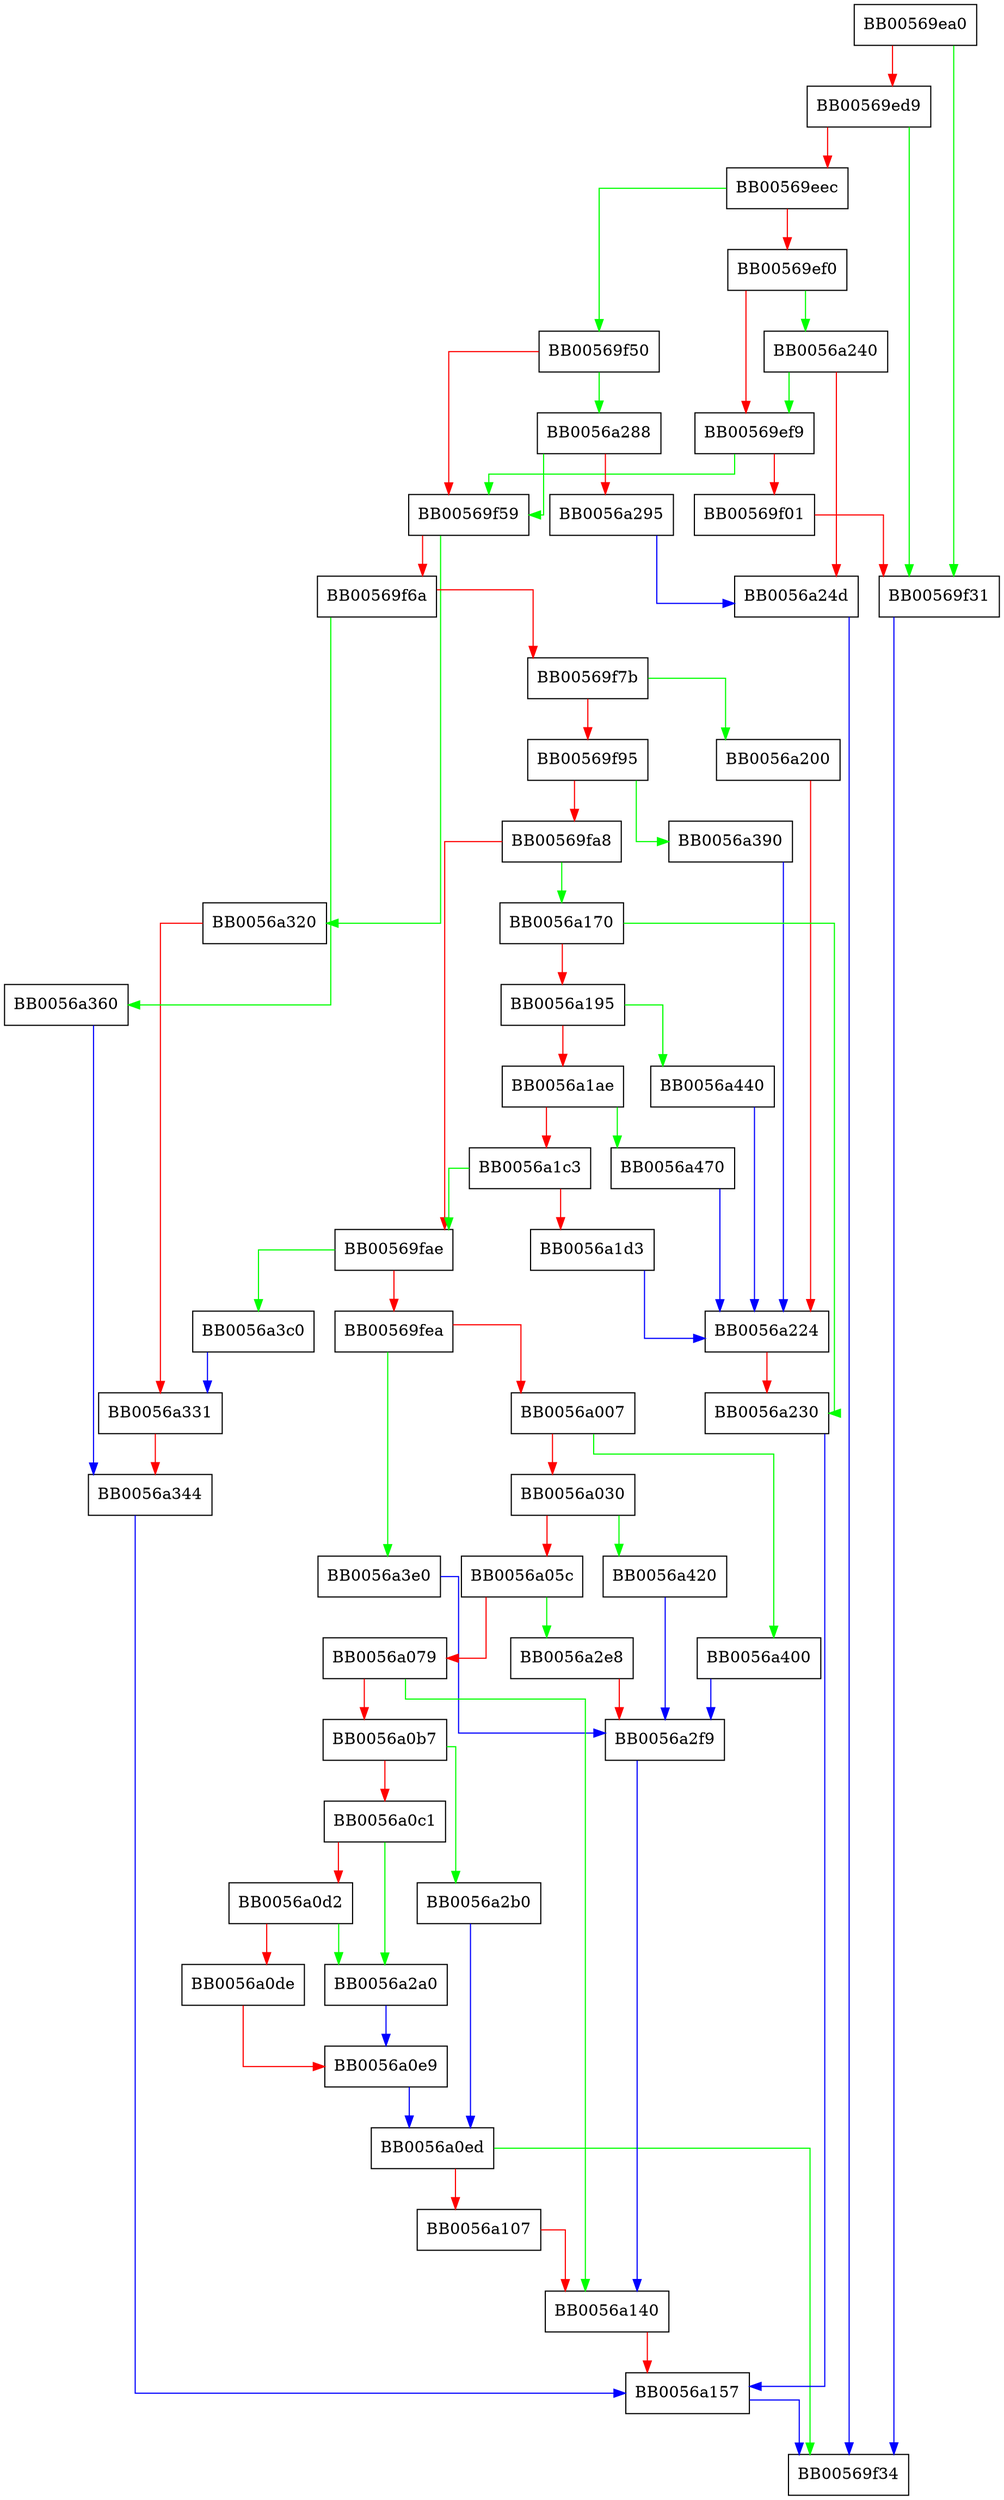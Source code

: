 digraph CMS_add0_recipient_password {
  node [shape="box"];
  graph [splines=ortho];
  BB00569ea0 -> BB00569f31 [color="green"];
  BB00569ea0 -> BB00569ed9 [color="red"];
  BB00569ed9 -> BB00569f31 [color="green"];
  BB00569ed9 -> BB00569eec [color="red"];
  BB00569eec -> BB00569f50 [color="green"];
  BB00569eec -> BB00569ef0 [color="red"];
  BB00569ef0 -> BB0056a240 [color="green"];
  BB00569ef0 -> BB00569ef9 [color="red"];
  BB00569ef9 -> BB00569f59 [color="green"];
  BB00569ef9 -> BB00569f01 [color="red"];
  BB00569f01 -> BB00569f31 [color="red"];
  BB00569f31 -> BB00569f34 [color="blue"];
  BB00569f50 -> BB0056a288 [color="green"];
  BB00569f50 -> BB00569f59 [color="red"];
  BB00569f59 -> BB0056a320 [color="green"];
  BB00569f59 -> BB00569f6a [color="red"];
  BB00569f6a -> BB0056a360 [color="green"];
  BB00569f6a -> BB00569f7b [color="red"];
  BB00569f7b -> BB0056a200 [color="green"];
  BB00569f7b -> BB00569f95 [color="red"];
  BB00569f95 -> BB0056a390 [color="green"];
  BB00569f95 -> BB00569fa8 [color="red"];
  BB00569fa8 -> BB0056a170 [color="green"];
  BB00569fa8 -> BB00569fae [color="red"];
  BB00569fae -> BB0056a3c0 [color="green"];
  BB00569fae -> BB00569fea [color="red"];
  BB00569fea -> BB0056a3e0 [color="green"];
  BB00569fea -> BB0056a007 [color="red"];
  BB0056a007 -> BB0056a400 [color="green"];
  BB0056a007 -> BB0056a030 [color="red"];
  BB0056a030 -> BB0056a420 [color="green"];
  BB0056a030 -> BB0056a05c [color="red"];
  BB0056a05c -> BB0056a2e8 [color="green"];
  BB0056a05c -> BB0056a079 [color="red"];
  BB0056a079 -> BB0056a140 [color="green"];
  BB0056a079 -> BB0056a0b7 [color="red"];
  BB0056a0b7 -> BB0056a2b0 [color="green"];
  BB0056a0b7 -> BB0056a0c1 [color="red"];
  BB0056a0c1 -> BB0056a2a0 [color="green"];
  BB0056a0c1 -> BB0056a0d2 [color="red"];
  BB0056a0d2 -> BB0056a2a0 [color="green"];
  BB0056a0d2 -> BB0056a0de [color="red"];
  BB0056a0de -> BB0056a0e9 [color="red"];
  BB0056a0e9 -> BB0056a0ed [color="blue"];
  BB0056a0ed -> BB00569f34 [color="green"];
  BB0056a0ed -> BB0056a107 [color="red"];
  BB0056a107 -> BB0056a140 [color="red"];
  BB0056a140 -> BB0056a157 [color="red"];
  BB0056a157 -> BB00569f34 [color="blue"];
  BB0056a170 -> BB0056a230 [color="green"];
  BB0056a170 -> BB0056a195 [color="red"];
  BB0056a195 -> BB0056a440 [color="green"];
  BB0056a195 -> BB0056a1ae [color="red"];
  BB0056a1ae -> BB0056a470 [color="green"];
  BB0056a1ae -> BB0056a1c3 [color="red"];
  BB0056a1c3 -> BB00569fae [color="green"];
  BB0056a1c3 -> BB0056a1d3 [color="red"];
  BB0056a1d3 -> BB0056a224 [color="blue"];
  BB0056a200 -> BB0056a224 [color="red"];
  BB0056a224 -> BB0056a230 [color="red"];
  BB0056a230 -> BB0056a157 [color="blue"];
  BB0056a240 -> BB00569ef9 [color="green"];
  BB0056a240 -> BB0056a24d [color="red"];
  BB0056a24d -> BB00569f34 [color="blue"];
  BB0056a288 -> BB00569f59 [color="green"];
  BB0056a288 -> BB0056a295 [color="red"];
  BB0056a295 -> BB0056a24d [color="blue"];
  BB0056a2a0 -> BB0056a0e9 [color="blue"];
  BB0056a2b0 -> BB0056a0ed [color="blue"];
  BB0056a2e8 -> BB0056a2f9 [color="red"];
  BB0056a2f9 -> BB0056a140 [color="blue"];
  BB0056a320 -> BB0056a331 [color="red"];
  BB0056a331 -> BB0056a344 [color="red"];
  BB0056a344 -> BB0056a157 [color="blue"];
  BB0056a360 -> BB0056a344 [color="blue"];
  BB0056a390 -> BB0056a224 [color="blue"];
  BB0056a3c0 -> BB0056a331 [color="blue"];
  BB0056a3e0 -> BB0056a2f9 [color="blue"];
  BB0056a400 -> BB0056a2f9 [color="blue"];
  BB0056a420 -> BB0056a2f9 [color="blue"];
  BB0056a440 -> BB0056a224 [color="blue"];
  BB0056a470 -> BB0056a224 [color="blue"];
}